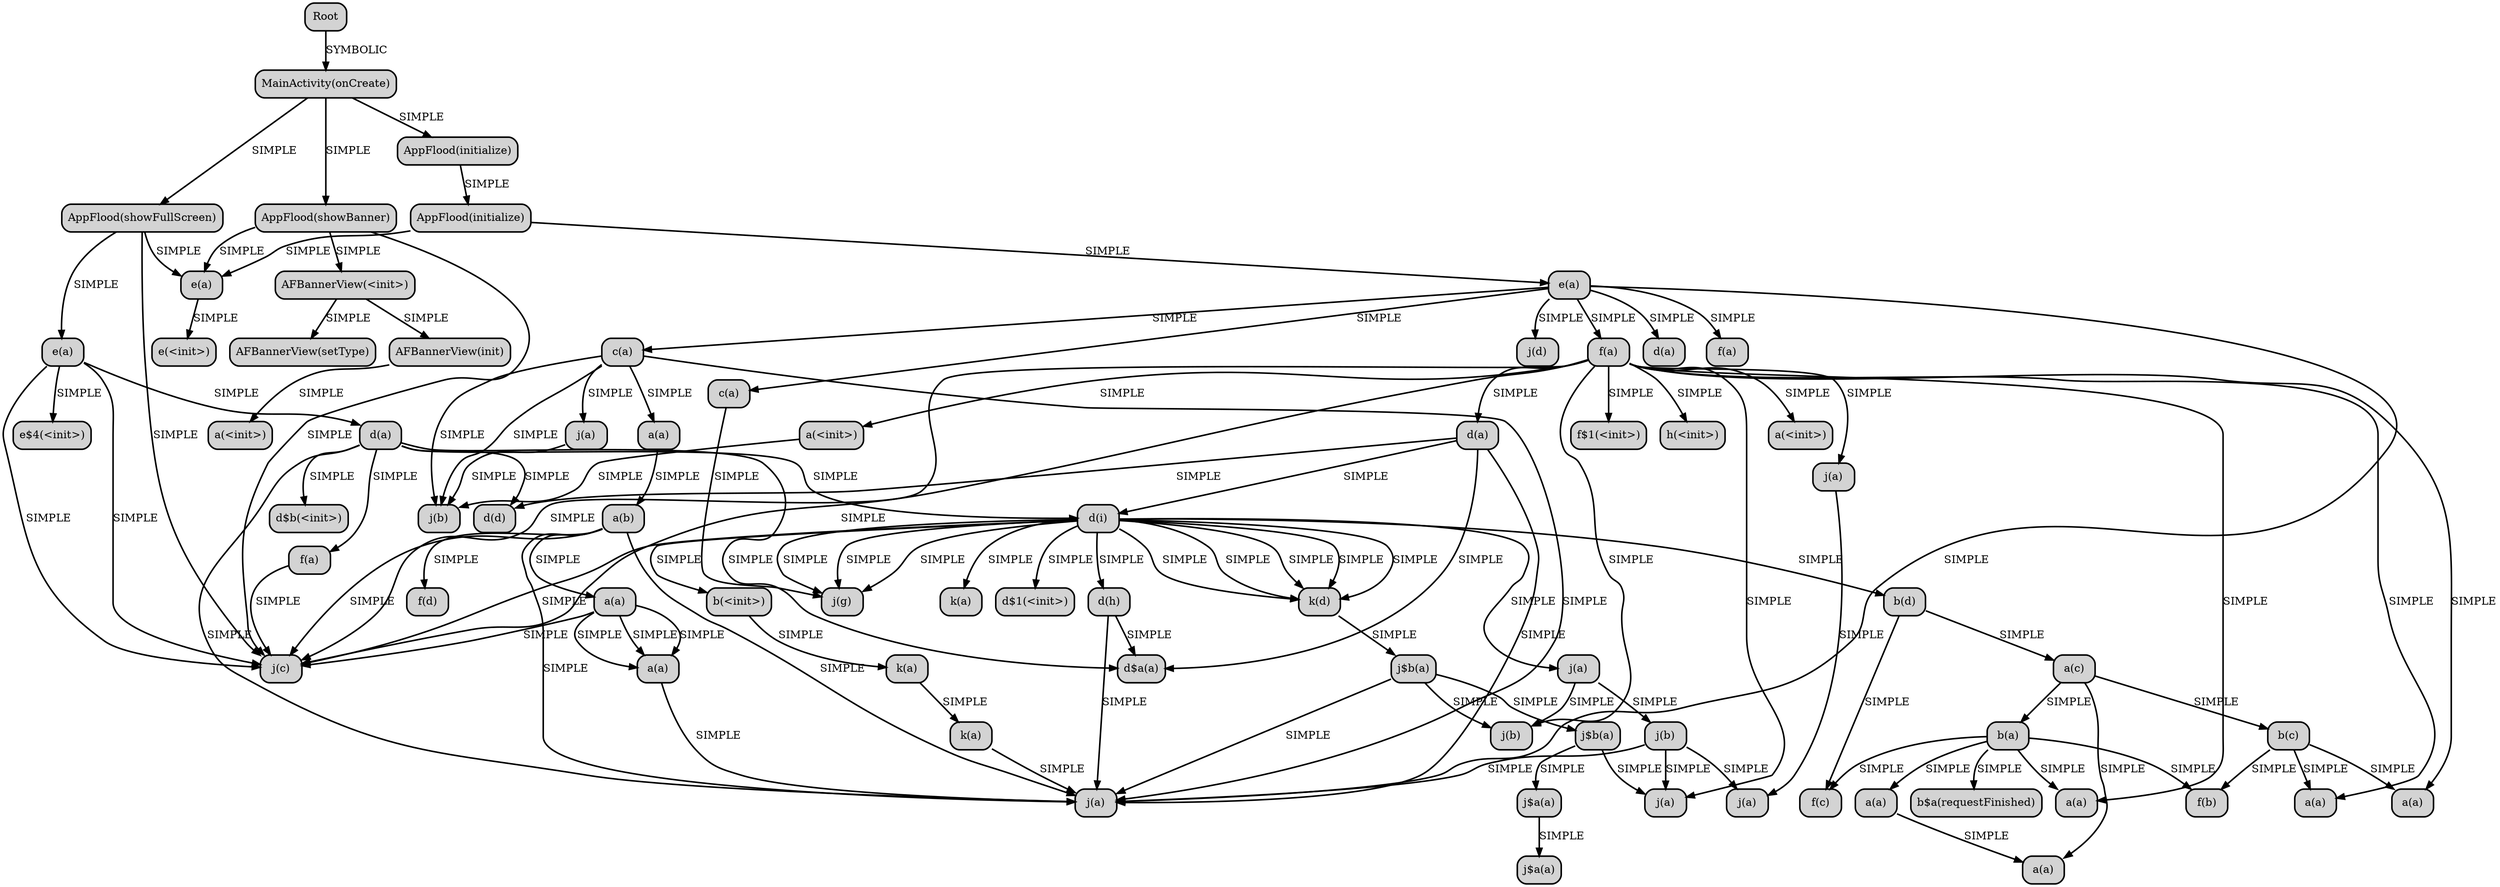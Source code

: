 digraph "CallGraph" {
    node [style="rounded,bold,filled"];
    node [shape=box];
    "Root" [label="Root",];
    "com.appsbyvir.tipcalculator.MainActivity: void onCreate(android.os.Bundle)" [label="MainActivity(onCreate)",];
    "Root"->"com.appsbyvir.tipcalculator.MainActivity: void onCreate(android.os.Bundle)" [label="SYMBOLIC",style=bold,color=black,];
    "com.appflood.AppFlood: void showFullScreen(android.app.Activity)" [label="AppFlood(showFullScreen)",];
    "com.appsbyvir.tipcalculator.MainActivity: void onCreate(android.os.Bundle)"->"com.appflood.AppFlood: void showFullScreen(android.app.Activity)" [label="SIMPLE",style=bold,color=black,];
    "com.appflood.e.j: void c(java.lang.String)" [label="j(c)",];
    "com.appflood.AppFlood: void showFullScreen(android.app.Activity)"->"com.appflood.e.j: void c(java.lang.String)" [label="SIMPLE",style=bold,color=black,];
    "com.appflood.c.e: void a(android.app.Activity)" [label="e(a)",];
    "com.appflood.AppFlood: void showFullScreen(android.app.Activity)"->"com.appflood.c.e: void a(android.app.Activity)" [label="SIMPLE",style=bold,color=black,];
    "com.appflood.c.d: void a(android.content.Context,com.appflood.c.d$a)" [label="d(a)",];
    "com.appflood.c.e: void a(android.app.Activity)"->"com.appflood.c.d: void a(android.content.Context,com.appflood.c.d$a)" [label="SIMPLE",style=bold,color=black,];
    "com.appflood.c.d: void d(com.appflood.c.d$a)" [label="d(d)",];
    "com.appflood.c.d: void a(android.content.Context,com.appflood.c.d$a)"->"com.appflood.c.d: void d(com.appflood.c.d$a)" [label="SIMPLE",style=bold,color=black,];
    "com.appflood.c.d$b: void <init>(android.content.Context)" [label="d$b(<init>)",];
    "com.appflood.c.d: void a(android.content.Context,com.appflood.c.d$a)"->"com.appflood.c.d$b: void <init>(android.content.Context)" [label="SIMPLE",style=bold,color=black,];
    "com.appflood.c.d: void i()" [label="d(i)",];
    "com.appflood.c.d: void a(android.content.Context,com.appflood.c.d$a)"->"com.appflood.c.d: void i()" [label="SIMPLE",style=bold,color=black,];
    "com.appflood.e.k: java.lang.String d(java.lang.String)" [label="k(d)",];
    "com.appflood.c.d: void i()"->"com.appflood.e.k: java.lang.String d(java.lang.String)" [label="SIMPLE",style=bold,color=black,];
    "com.appflood.e.j$b: java.lang.String a(java.lang.String)" [label="j$b(a)",];
    "com.appflood.e.k: java.lang.String d(java.lang.String)"->"com.appflood.e.j$b: java.lang.String a(java.lang.String)" [label="SIMPLE",style=bold,color=black,];
    "com.appflood.e.j$b: java.lang.String a(byte[])" [label="j$b(a)",];
    "com.appflood.e.j$b: java.lang.String a(java.lang.String)"->"com.appflood.e.j$b: java.lang.String a(byte[])" [label="SIMPLE",style=bold,color=black,];
    "com.appflood.e.j$a: java.lang.String a(byte[])" [label="j$a(a)",];
    "com.appflood.e.j$b: java.lang.String a(byte[])"->"com.appflood.e.j$a: java.lang.String a(byte[])" [label="SIMPLE",style=bold,color=black,];
    "com.appflood.e.j$a: char[] a(byte[],int)" [label="j$a(a)",];
    "com.appflood.e.j$a: java.lang.String a(byte[])"->"com.appflood.e.j$a: char[] a(byte[],int)" [label="SIMPLE",style=bold,color=black,];
    "com.appflood.e.j: java.lang.String a(byte[],java.lang.String)" [label="j(a)",];
    "com.appflood.e.j$b: java.lang.String a(byte[])"->"com.appflood.e.j: java.lang.String a(byte[],java.lang.String)" [label="SIMPLE",style=bold,color=black,];
    "com.appflood.e.j: void a(java.lang.Throwable,java.lang.String)" [label="j(a)",];
    "com.appflood.e.j$b: java.lang.String a(java.lang.String)"->"com.appflood.e.j: void a(java.lang.Throwable,java.lang.String)" [label="SIMPLE",style=bold,color=black,];
    "com.appflood.e.j: byte[] b(java.lang.String)" [label="j(b)",];
    "com.appflood.e.j$b: java.lang.String a(java.lang.String)"->"com.appflood.e.j: byte[] b(java.lang.String)" [label="SIMPLE",style=bold,color=black,];
    "com.appflood.b.b: void <init>(java.lang.String,byte)" [label="b(<init>)",];
    "com.appflood.c.d: void i()"->"com.appflood.b.b: void <init>(java.lang.String,byte)" [label="SIMPLE",style=bold,color=black,];
    "com.appflood.e.k: java.net.URL a(java.lang.String)" [label="k(a)",];
    "com.appflood.b.b: void <init>(java.lang.String,byte)"->"com.appflood.e.k: java.net.URL a(java.lang.String)" [label="SIMPLE",style=bold,color=black,];
    "com.appflood.e.k: java.net.URL a(java.lang.String,java.net.URL)" [label="k(a)",];
    "com.appflood.e.k: java.net.URL a(java.lang.String)"->"com.appflood.e.k: java.net.URL a(java.lang.String,java.net.URL)" [label="SIMPLE",style=bold,color=black,];
    "com.appflood.e.k: java.net.URL a(java.lang.String,java.net.URL)"->"com.appflood.e.j: void a(java.lang.Throwable,java.lang.String)" [label="SIMPLE",style=bold,color=black,];
    "com.appflood.c.d$1: void <init>()" [label="d$1(<init>)",];
    "com.appflood.c.d: void i()"->"com.appflood.c.d$1: void <init>()" [label="SIMPLE",style=bold,color=black,];
    "com.appflood.e.j: boolean g(java.lang.String)" [label="j(g)",];
    "com.appflood.c.d: void i()"->"com.appflood.e.j: boolean g(java.lang.String)" [label="SIMPLE",style=bold,color=black,];
    "com.appflood.c.d: void h()" [label="d(h)",];
    "com.appflood.c.d: void i()"->"com.appflood.c.d: void h()" [label="SIMPLE",style=bold,color=black,];
    "com.appflood.c.d$a: void a()" [label="d$a(a)",];
    "com.appflood.c.d: void h()"->"com.appflood.c.d$a: void a()" [label="SIMPLE",style=bold,color=black,];
    "com.appflood.c.d: void h()"->"com.appflood.e.j: void a(java.lang.Throwable,java.lang.String)" [label="SIMPLE",style=bold,color=black,];
    "com.appflood.e.k: java.lang.String a(java.lang.String,java.util.Map)" [label="k(a)",];
    "com.appflood.c.d: void i()"->"com.appflood.e.k: java.lang.String a(java.lang.String,java.util.Map)" [label="SIMPLE",style=bold,color=black,];
    "com.appflood.c.d: void i()"->"com.appflood.e.j: boolean g(java.lang.String)" [label="SIMPLE",style=bold,color=black,];
    "com.appflood.c.d: void i()"->"com.appflood.e.k: java.lang.String d(java.lang.String)" [label="SIMPLE",style=bold,color=black,];
    "com.appflood.c.d: void i()"->"com.appflood.e.k: java.lang.String d(java.lang.String)" [label="SIMPLE",style=bold,color=black,];
    "com.appflood.c.d: void i()"->"com.appflood.e.j: boolean g(java.lang.String)" [label="SIMPLE",style=bold,color=black,];
    "com.appflood.b.b: void d()" [label="b(d)",];
    "com.appflood.c.d: void i()"->"com.appflood.b.b: void d()" [label="SIMPLE",style=bold,color=black,];
    "com.appflood.b.a: void c(com.appflood.b.b)" [label="a(c)",];
    "com.appflood.b.b: void d()"->"com.appflood.b.a: void c(com.appflood.b.b)" [label="SIMPLE",style=bold,color=black,];
    "com.appflood.b.b: boolean c()" [label="b(c)",];
    "com.appflood.b.a: void c(com.appflood.b.b)"->"com.appflood.b.b: boolean c()" [label="SIMPLE",style=bold,color=black,];
    "com.appflood.c.f: com.appflood.a.a b()" [label="f(b)",];
    "com.appflood.b.b: boolean c()"->"com.appflood.c.f: com.appflood.a.a b()" [label="SIMPLE",style=bold,color=black,];
    "com.appflood.e.a: byte[] a(java.io.File)" [label="a(a)",];
    "com.appflood.b.b: boolean c()"->"com.appflood.e.a: byte[] a(java.io.File)" [label="SIMPLE",style=bold,color=black,];
    "com.appflood.a.a: java.io.File a(java.lang.String)" [label="a(a)",];
    "com.appflood.b.b: boolean c()"->"com.appflood.a.a: java.io.File a(java.lang.String)" [label="SIMPLE",style=bold,color=black,];
    "com.appflood.b.b: void a(boolean)" [label="b(a)",];
    "com.appflood.b.a: void c(com.appflood.b.b)"->"com.appflood.b.b: void a(boolean)" [label="SIMPLE",style=bold,color=black,];
    "com.appflood.a.a: boolean a(java.lang.String,byte[])" [label="a(a)",];
    "com.appflood.b.b: void a(boolean)"->"com.appflood.a.a: boolean a(java.lang.String,byte[])" [label="SIMPLE",style=bold,color=black,];
    "com.appflood.b.a: void a(com.appflood.b.b)" [label="a(a)",];
    "com.appflood.b.b: void a(boolean)"->"com.appflood.b.a: void a(com.appflood.b.b)" [label="SIMPLE",style=bold,color=black,];
    "com.appflood.b.a: void a()" [label="a(a)",];
    "com.appflood.b.a: void a(com.appflood.b.b)"->"com.appflood.b.a: void a()" [label="SIMPLE",style=bold,color=black,];
    "com.appflood.b.b: void a(boolean)"->"com.appflood.c.f: com.appflood.a.a b()" [label="SIMPLE",style=bold,color=black,];
    "com.appflood.c.f: com.appflood.b.a c()" [label="f(c)",];
    "com.appflood.b.b: void a(boolean)"->"com.appflood.c.f: com.appflood.b.a c()" [label="SIMPLE",style=bold,color=black,];
    "com.appflood.b.b$a: void requestFinished(com.appflood.b.b)" [label="b$a(requestFinished)",];
    "com.appflood.b.b: void a(boolean)"->"com.appflood.b.b$a: void requestFinished(com.appflood.b.b)" [label="SIMPLE",style=bold,color=black,];
    "com.appflood.b.a: void c(com.appflood.b.b)"->"com.appflood.b.a: void a()" [label="SIMPLE",style=bold,color=black,];
    "com.appflood.b.b: void d()"->"com.appflood.c.f: com.appflood.b.a c()" [label="SIMPLE",style=bold,color=black,];
    "com.appflood.c.d: void i()"->"com.appflood.e.k: java.lang.String d(java.lang.String)" [label="SIMPLE",style=bold,color=black,];
    "com.appflood.e.j: java.lang.String a(java.lang.String)" [label="j(a)",];
    "com.appflood.c.d: void i()"->"com.appflood.e.j: java.lang.String a(java.lang.String)" [label="SIMPLE",style=bold,color=black,];
    "com.appflood.e.j: java.lang.String b(byte[])" [label="j(b)",];
    "com.appflood.e.j: java.lang.String a(java.lang.String)"->"com.appflood.e.j: java.lang.String b(byte[])" [label="SIMPLE",style=bold,color=black,];
    "com.appflood.e.j: java.lang.String b(byte[])"->"com.appflood.e.j: java.lang.String a(byte[],java.lang.String)" [label="SIMPLE",style=bold,color=black,];
    "com.appflood.e.j: java.lang.String b(byte[])"->"com.appflood.e.j: void a(java.lang.Throwable,java.lang.String)" [label="SIMPLE",style=bold,color=black,];
    "com.appflood.e.j: java.lang.String a(byte[])" [label="j(a)",];
    "com.appflood.e.j: java.lang.String b(byte[])"->"com.appflood.e.j: java.lang.String a(byte[])" [label="SIMPLE",style=bold,color=black,];
    "com.appflood.e.j: java.lang.String a(java.lang.String)"->"com.appflood.e.j: byte[] b(java.lang.String)" [label="SIMPLE",style=bold,color=black,];
    "com.appflood.c.d: void i()"->"com.appflood.e.j: void c(java.lang.String)" [label="SIMPLE",style=bold,color=black,];
    "com.appflood.c.d: void i()"->"com.appflood.e.k: java.lang.String d(java.lang.String)" [label="SIMPLE",style=bold,color=black,];
    "com.appflood.c.d: void a(android.content.Context,com.appflood.c.d$a)"->"com.appflood.c.d$a: void a()" [label="SIMPLE",style=bold,color=black,];
    "com.appflood.c.d: void a(android.content.Context,com.appflood.c.d$a)"->"com.appflood.e.j: void a(java.lang.Throwable,java.lang.String)" [label="SIMPLE",style=bold,color=black,];
    "com.appflood.c.f: void a(java.lang.Runnable)" [label="f(a)",];
    "com.appflood.c.d: void a(android.content.Context,com.appflood.c.d$a)"->"com.appflood.c.f: void a(java.lang.Runnable)" [label="SIMPLE",style=bold,color=black,];
    "com.appflood.c.f: void a(java.lang.Runnable)"->"com.appflood.e.j: void c(java.lang.String)" [label="SIMPLE",style=bold,color=black,];
    "com.appflood.c.e: void a(android.app.Activity)"->"com.appflood.e.j: void c(java.lang.String)" [label="SIMPLE",style=bold,color=black,];
    "com.appflood.c.e: void a(android.app.Activity)"->"com.appflood.e.j: void c(java.lang.String)" [label="SIMPLE",style=bold,color=black,];
    "com.appflood.c.e$4: void <init>(android.app.Activity)" [label="e$4(<init>)",];
    "com.appflood.c.e: void a(android.app.Activity)"->"com.appflood.c.e$4: void <init>(android.app.Activity)" [label="SIMPLE",style=bold,color=black,];
    "com.appflood.c.e: com.appflood.c.e a()" [label="e(a)",];
    "com.appflood.AppFlood: void showFullScreen(android.app.Activity)"->"com.appflood.c.e: com.appflood.c.e a()" [label="SIMPLE",style=bold,color=black,];
    "com.appflood.c.e: void <init>()" [label="e(<init>)",];
    "com.appflood.c.e: com.appflood.c.e a()"->"com.appflood.c.e: void <init>()" [label="SIMPLE",style=bold,color=black,];
    "com.appflood.AppFlood: void showBanner(android.app.Activity,int,int)" [label="AppFlood(showBanner)",];
    "com.appsbyvir.tipcalculator.MainActivity: void onCreate(android.os.Bundle)"->"com.appflood.AppFlood: void showBanner(android.app.Activity,int,int)" [label="SIMPLE",style=bold,color=black,];
    "com.appflood.AppFlood: void showBanner(android.app.Activity,int,int)"->"com.appflood.c.e: com.appflood.c.e a()" [label="SIMPLE",style=bold,color=black,];
    "com.appflood.AppFlood: void showBanner(android.app.Activity,int,int)"->"com.appflood.e.j: void c(java.lang.String)" [label="SIMPLE",style=bold,color=black,];
    "com.appflood.AFBannerView: void <init>(android.content.Context,int)" [label="AFBannerView(<init>)",];
    "com.appflood.AppFlood: void showBanner(android.app.Activity,int,int)"->"com.appflood.AFBannerView: void <init>(android.content.Context,int)" [label="SIMPLE",style=bold,color=black,];
    "com.appflood.AFBannerView: void init(android.content.Context)" [label="AFBannerView(init)",];
    "com.appflood.AFBannerView: void <init>(android.content.Context,int)"->"com.appflood.AFBannerView: void init(android.content.Context)" [label="SIMPLE",style=bold,color=black,];
    "com.appflood.c.a: void <init>(android.content.Context)" [label="a(<init>)",];
    "com.appflood.AFBannerView: void init(android.content.Context)"->"com.appflood.c.a: void <init>(android.content.Context)" [label="SIMPLE",style=bold,color=black,];
    "com.appflood.AFBannerView: void setType(int)" [label="AFBannerView(setType)",];
    "com.appflood.AFBannerView: void <init>(android.content.Context,int)"->"com.appflood.AFBannerView: void setType(int)" [label="SIMPLE",style=bold,color=black,];
    "com.appflood.AppFlood: void initialize(android.content.Context,java.lang.String,java.lang.String,int)" [label="AppFlood(initialize)",];
    "com.appsbyvir.tipcalculator.MainActivity: void onCreate(android.os.Bundle)"->"com.appflood.AppFlood: void initialize(android.content.Context,java.lang.String,java.lang.String,int)" [label="SIMPLE",style=bold,color=black,];
    "com.appflood.AppFlood: void initialize(android.content.Context,java.lang.String,java.lang.String,java.lang.String,java.lang.String,int,int)" [label="AppFlood(initialize)",];
    "com.appflood.AppFlood: void initialize(android.content.Context,java.lang.String,java.lang.String,int)"->"com.appflood.AppFlood: void initialize(android.content.Context,java.lang.String,java.lang.String,java.lang.String,java.lang.String,int,int)" [label="SIMPLE",style=bold,color=black,];
    "com.appflood.c.e: void a(android.content.Context,java.lang.String,java.lang.String,java.lang.String,java.lang.String,int,int)" [label="e(a)",];
    "com.appflood.AppFlood: void initialize(android.content.Context,java.lang.String,java.lang.String,java.lang.String,java.lang.String,int,int)"->"com.appflood.c.e: void a(android.content.Context,java.lang.String,java.lang.String,java.lang.String,java.lang.String,int,int)" [label="SIMPLE",style=bold,color=black,];
    "com.appflood.c.d: void a(boolean)" [label="d(a)",];
    "com.appflood.c.e: void a(android.content.Context,java.lang.String,java.lang.String,java.lang.String,java.lang.String,int,int)"->"com.appflood.c.d: void a(boolean)" [label="SIMPLE",style=bold,color=black,];
    "com.appflood.c.f: void a()" [label="f(a)",];
    "com.appflood.c.e: void a(android.content.Context,java.lang.String,java.lang.String,java.lang.String,java.lang.String,int,int)"->"com.appflood.c.f: void a()" [label="SIMPLE",style=bold,color=black,];
    "com.appflood.c.e: void a(android.content.Context,java.lang.String,java.lang.String,java.lang.String,java.lang.String,int,int)"->"com.appflood.e.j: void a(java.lang.Throwable,java.lang.String)" [label="SIMPLE",style=bold,color=black,];
    "com.appflood.e.c: void a(android.content.Context)" [label="c(a)",];
    "com.appflood.c.e: void a(android.content.Context,java.lang.String,java.lang.String,java.lang.String,java.lang.String,int,int)"->"com.appflood.e.c: void a(android.content.Context)" [label="SIMPLE",style=bold,color=black,];
    "com.appflood.e.a: java.lang.String a(android.content.Context,java.lang.String)" [label="a(a)",];
    "com.appflood.e.c: void a(android.content.Context)"->"com.appflood.e.a: java.lang.String a(android.content.Context,java.lang.String)" [label="SIMPLE",style=bold,color=black,];
    "com.appflood.e.a: java.lang.String b(android.content.Context,java.lang.String)" [label="a(b)",];
    "com.appflood.e.a: java.lang.String a(android.content.Context,java.lang.String)"->"com.appflood.e.a: java.lang.String b(android.content.Context,java.lang.String)" [label="SIMPLE",style=bold,color=black,];
    "com.appflood.c.f: java.io.File d()" [label="f(d)",];
    "com.appflood.e.a: java.lang.String b(android.content.Context,java.lang.String)"->"com.appflood.c.f: java.io.File d()" [label="SIMPLE",style=bold,color=black,];
    "com.appflood.e.a: java.lang.String b(android.content.Context,java.lang.String)"->"com.appflood.e.j: void c(java.lang.String)" [label="SIMPLE",style=bold,color=black,];
    "com.appflood.e.a: java.lang.String b(android.content.Context,java.lang.String)"->"com.appflood.e.j: void a(java.lang.Throwable,java.lang.String)" [label="SIMPLE",style=bold,color=black,];
    "com.appflood.e.a: java.util.Map a(java.io.InputStream,java.util.Map)" [label="a(a)",];
    "com.appflood.e.a: java.lang.String b(android.content.Context,java.lang.String)"->"com.appflood.e.a: java.util.Map a(java.io.InputStream,java.util.Map)" [label="SIMPLE",style=bold,color=black,];
    "com.appflood.e.a: boolean a(java.io.Closeable)" [label="a(a)",];
    "com.appflood.e.a: java.util.Map a(java.io.InputStream,java.util.Map)"->"com.appflood.e.a: boolean a(java.io.Closeable)" [label="SIMPLE",style=bold,color=black,];
    "com.appflood.e.a: boolean a(java.io.Closeable)"->"com.appflood.e.j: void a(java.lang.Throwable,java.lang.String)" [label="SIMPLE",style=bold,color=black,];
    "com.appflood.e.a: java.util.Map a(java.io.InputStream,java.util.Map)"->"com.appflood.e.a: boolean a(java.io.Closeable)" [label="SIMPLE",style=bold,color=black,];
    "com.appflood.e.a: java.util.Map a(java.io.InputStream,java.util.Map)"->"com.appflood.e.j: void c(java.lang.String)" [label="SIMPLE",style=bold,color=black,];
    "com.appflood.e.a: java.util.Map a(java.io.InputStream,java.util.Map)"->"com.appflood.e.a: boolean a(java.io.Closeable)" [label="SIMPLE",style=bold,color=black,];
    "com.appflood.e.a: java.lang.String b(android.content.Context,java.lang.String)"->"com.appflood.e.j: void a(java.lang.Throwable,java.lang.String)" [label="SIMPLE",style=bold,color=black,];
    "com.appflood.e.j: int a(java.lang.String,int)" [label="j(a)",];
    "com.appflood.e.c: void a(android.content.Context)"->"com.appflood.e.j: int a(java.lang.String,int)" [label="SIMPLE",style=bold,color=black,];
    "com.appflood.e.j: void b(java.lang.Throwable,java.lang.String)" [label="j(b)",];
    "com.appflood.e.j: int a(java.lang.String,int)"->"com.appflood.e.j: void b(java.lang.Throwable,java.lang.String)" [label="SIMPLE",style=bold,color=black,];
    "com.appflood.e.c: void a(android.content.Context)"->"com.appflood.e.j: void b(java.lang.Throwable,java.lang.String)" [label="SIMPLE",style=bold,color=black,];
    "com.appflood.e.c: void a(android.content.Context)"->"com.appflood.e.j: void b(java.lang.Throwable,java.lang.String)" [label="SIMPLE",style=bold,color=black,];
    "com.appflood.e.c: void a(android.content.Context)"->"com.appflood.e.j: void a(java.lang.Throwable,java.lang.String)" [label="SIMPLE",style=bold,color=black,];
    "com.appflood.e.c: boolean a()" [label="c(a)",];
    "com.appflood.c.e: void a(android.content.Context,java.lang.String,java.lang.String,java.lang.String,java.lang.String,int,int)"->"com.appflood.e.c: boolean a()" [label="SIMPLE",style=bold,color=black,];
    "com.appflood.e.c: boolean a()"->"com.appflood.e.j: boolean g(java.lang.String)" [label="SIMPLE",style=bold,color=black,];
    "com.appflood.c.f: void a(android.content.Context,boolean)" [label="f(a)",];
    "com.appflood.c.e: void a(android.content.Context,java.lang.String,java.lang.String,java.lang.String,java.lang.String,int,int)"->"com.appflood.c.f: void a(android.content.Context,boolean)" [label="SIMPLE",style=bold,color=black,];
    "com.appflood.b.a: void <init>()" [label="a(<init>)",];
    "com.appflood.c.f: void a(android.content.Context,boolean)"->"com.appflood.b.a: void <init>()" [label="SIMPLE",style=bold,color=black,];
    "com.appflood.c.f: void a(android.content.Context,boolean)"->"com.appflood.e.a: byte[] a(java.io.File)" [label="SIMPLE",style=bold,color=black,];
    "com.appflood.c.f: void a(android.content.Context,boolean)"->"com.appflood.a.a: java.io.File a(java.lang.String)" [label="SIMPLE",style=bold,color=black,];
    "com.appflood.c.f$1: void <init>()" [label="f$1(<init>)",];
    "com.appflood.c.f: void a(android.content.Context,boolean)"->"com.appflood.c.f$1: void <init>()" [label="SIMPLE",style=bold,color=black,];
    "com.appflood.c.f: void a(android.content.Context,boolean)"->"com.appflood.a.a: boolean a(java.lang.String,byte[])" [label="SIMPLE",style=bold,color=black,];
    "com.appflood.c.f: void a(android.content.Context,boolean)"->"com.appflood.e.j: void c(java.lang.String)" [label="SIMPLE",style=bold,color=black,];
    "com.appflood.a.a: void <init>(java.lang.String,android.content.Context)" [label="a(<init>)",];
    "com.appflood.c.f: void a(android.content.Context,boolean)"->"com.appflood.a.a: void <init>(java.lang.String,android.content.Context)" [label="SIMPLE",style=bold,color=black,];
    "com.appflood.a.a: void <init>(java.lang.String,android.content.Context)"->"com.appflood.e.j: void b(java.lang.Throwable,java.lang.String)" [label="SIMPLE",style=bold,color=black,];
    "com.appflood.e.j: java.lang.String a()" [label="j(a)",];
    "com.appflood.c.f: void a(android.content.Context,boolean)"->"com.appflood.e.j: java.lang.String a()" [label="SIMPLE",style=bold,color=black,];
    "com.appflood.e.j: java.lang.String a()"->"com.appflood.e.j: java.lang.String a(byte[])" [label="SIMPLE",style=bold,color=black,];
    "com.appflood.c.f: void a(android.content.Context,boolean)"->"com.appflood.e.j: byte[] b(java.lang.String)" [label="SIMPLE",style=bold,color=black,];
    "com.appflood.c.f: void a(android.content.Context,boolean)"->"com.appflood.e.j: java.lang.String a(byte[],java.lang.String)" [label="SIMPLE",style=bold,color=black,];
    "com.appflood.c.d: void a(com.appflood.c.d$a)" [label="d(a)",];
    "com.appflood.c.f: void a(android.content.Context,boolean)"->"com.appflood.c.d: void a(com.appflood.c.d$a)" [label="SIMPLE",style=bold,color=black,];
    "com.appflood.c.d: void a(com.appflood.c.d$a)"->"com.appflood.c.d$a: void a()" [label="SIMPLE",style=bold,color=black,];
    "com.appflood.c.d: void a(com.appflood.c.d$a)"->"com.appflood.c.d: void i()" [label="SIMPLE",style=bold,color=black,];
    "com.appflood.c.d: void a(com.appflood.c.d$a)"->"com.appflood.e.j: void a(java.lang.Throwable,java.lang.String)" [label="SIMPLE",style=bold,color=black,];
    "com.appflood.c.d: void a(com.appflood.c.d$a)"->"com.appflood.c.d: void d(com.appflood.c.d$a)" [label="SIMPLE",style=bold,color=black,];
    "com.appflood.c.h: void <init>()" [label="h(<init>)",];
    "com.appflood.c.f: void a(android.content.Context,boolean)"->"com.appflood.c.h: void <init>()" [label="SIMPLE",style=bold,color=black,];
    "com.appflood.c.f: void a(android.content.Context,boolean)"->"com.appflood.e.j: void c(java.lang.String)" [label="SIMPLE",style=bold,color=black,];
    "com.appflood.e.j: void d(java.lang.String)" [label="j(d)",];
    "com.appflood.c.e: void a(android.content.Context,java.lang.String,java.lang.String,java.lang.String,java.lang.String,int,int)"->"com.appflood.e.j: void d(java.lang.String)" [label="SIMPLE",style=bold,color=black,];
    "com.appflood.AppFlood: void initialize(android.content.Context,java.lang.String,java.lang.String,java.lang.String,java.lang.String,int,int)"->"com.appflood.c.e: com.appflood.c.e a()" [label="SIMPLE",style=bold,color=black,];
}
